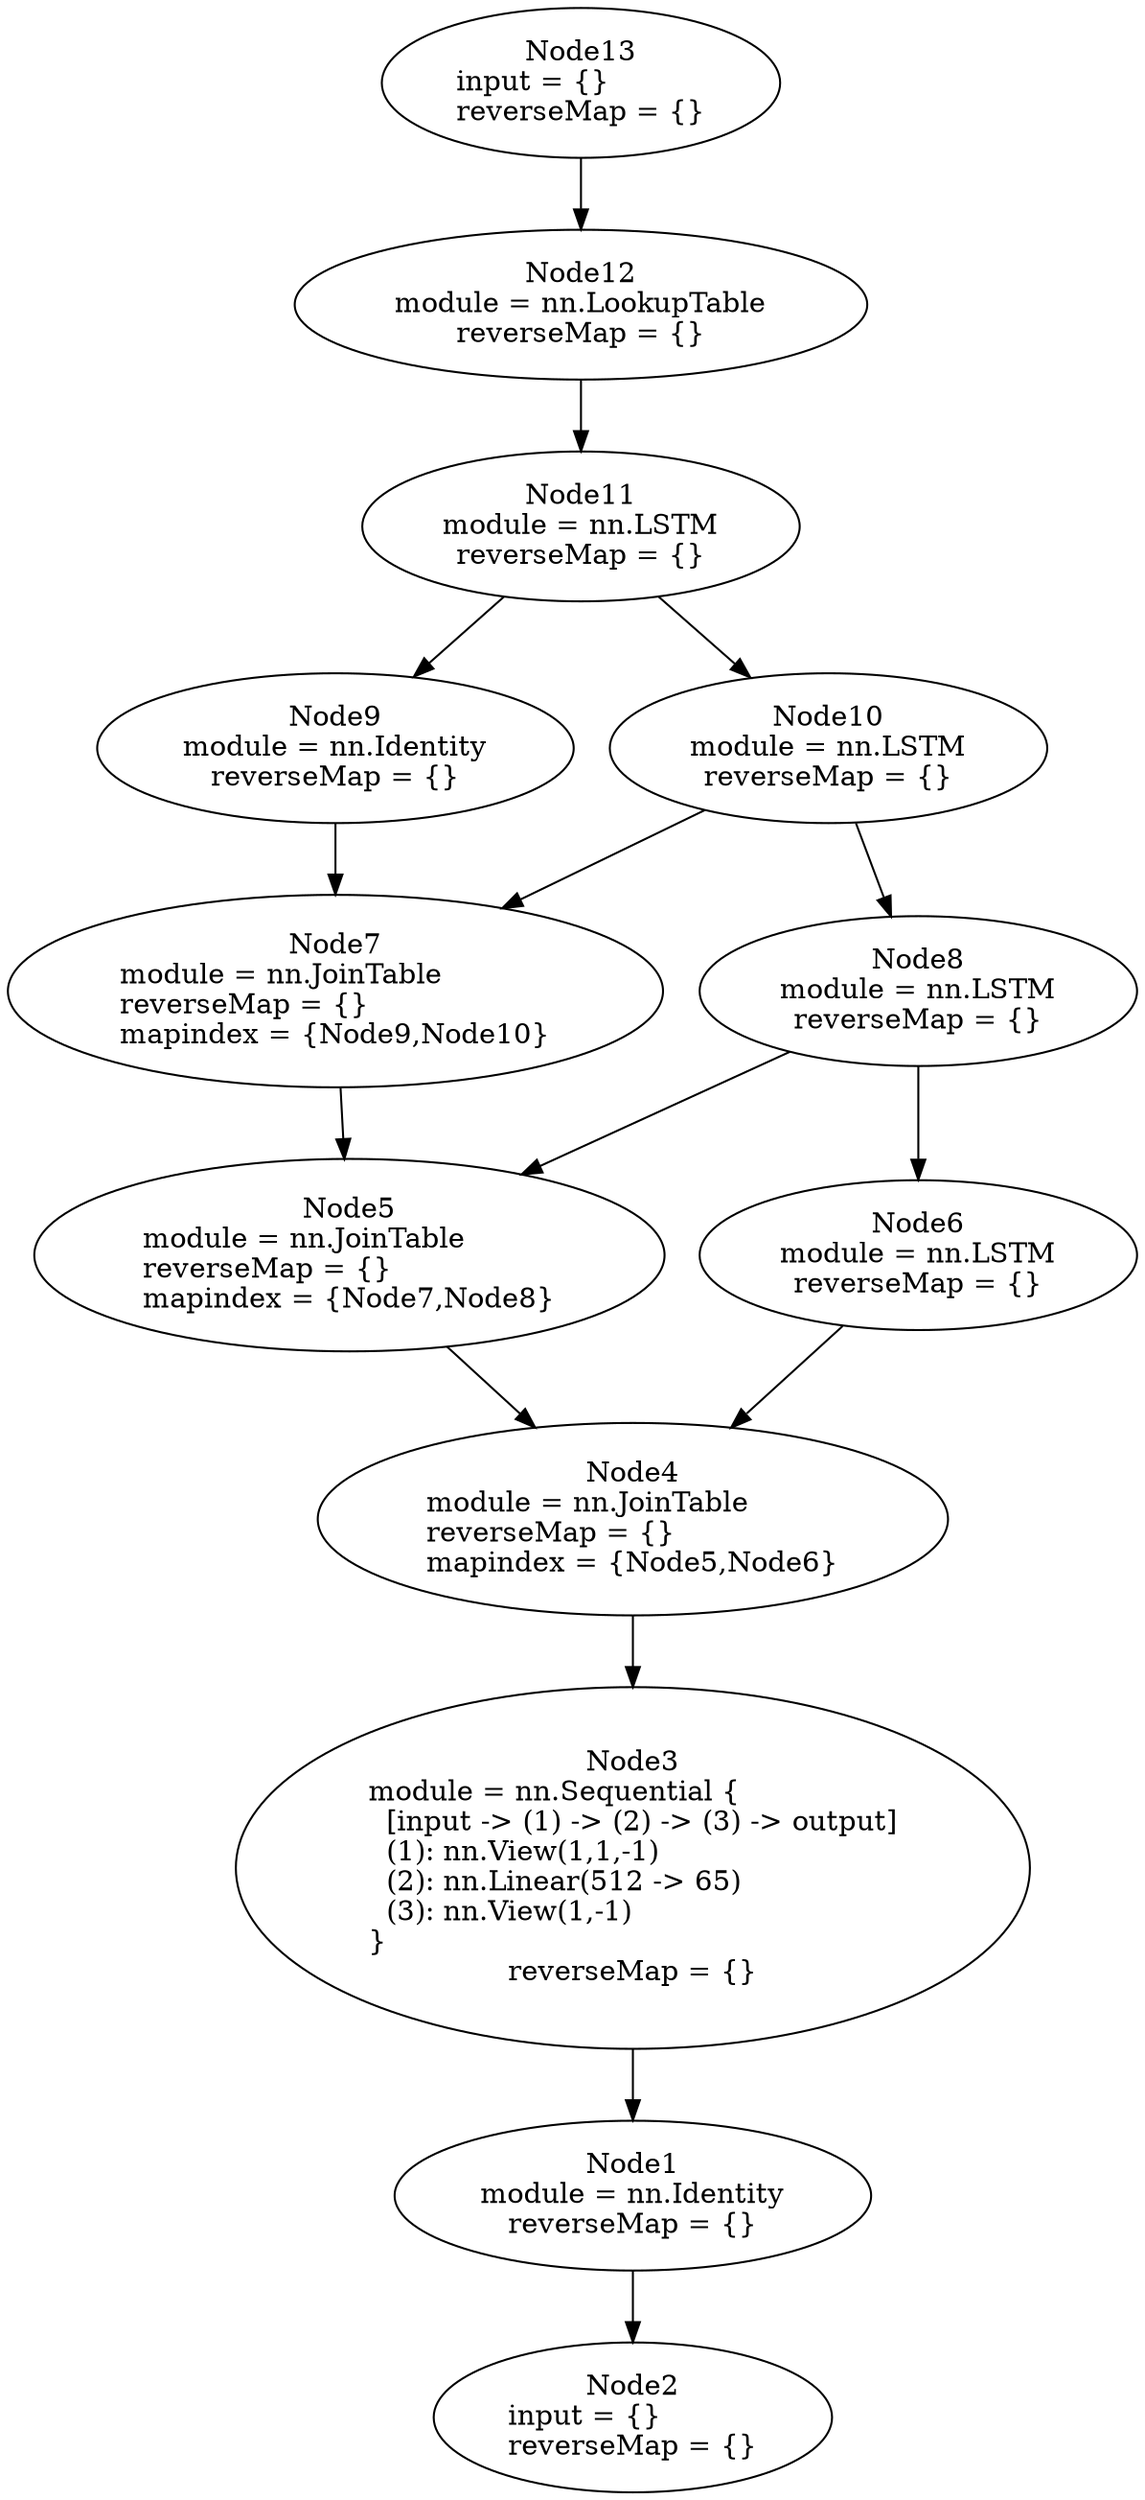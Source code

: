 digraph G {
	graph [bb="0,0,456,1250"];
	node [label="\N",
		shape=oval
	];
	n1	 [height=1.041,
		label="Node1\nmodule = nn.Identity\lreverseMap = {}",
		pos="248,150",
		tooltip="[./LanguageModelSkipCon.lua]:123_",
		width=2.6117];
	n2	 [height=1.041,
		label="Node2\ninput = {}\lreverseMap = {}",
		pos="248,38",
		tooltip="[[C]]:-1_",
		width=2.1497];
	n1 -> n2	 [pos="e,248,75.844 248,112.37 248,103.93 248,94.829 248,86.011"];
	n3	 [height=2.5142,
		label="Node3\nmodule = nn.Sequential {\l  [input -> (1) -> (2) -> (3) -> output]\l  (1): nn.View(1,1,-1)\l  (2): nn.Linear(512 -> 65)\l  (\
3): nn.View(1,-1)\l}\lreverseMap = {}",
		pos="248,315",
		tooltip="[./LanguageModelSkipCon.lua]:123_",
		width=4.3943];
	n3 -> n1	 [pos="e,248,187.52 248,224.39 248,215.14 248,206.02 248,197.53"];
	n4	 [height=1.3356,
		label="Node4\nmodule = nn.JoinTable\lreverseMap = {}\lmapindex = {Node5,Node6}",
		pos="248,490",
		tooltip="[./LanguageModelSkipCon.lua]:84_",
		width=3.4507];
	n4 -> n3	 [pos="e,248,405.79 248,441.73 248,433.59 248,424.86 248,415.93"];
	n5	 [height=1.3356,
		label="Node5\nmodule = nn.JoinTable\lreverseMap = {}\lmapindex = {Node7,Node8}",
		pos="132,622",
		tooltip="[./LanguageModelSkipCon.lua]:84_",
		width=3.4507];
	n5 -> n4	 [pos="e,208.01,535.82 171.92,576.26 181.4,565.64 191.59,554.22 201.34,543.29"];
	n6	 [height=1.041,
		label="Node6\nmodule = nn.LSTM\lreverseMap = {}",
		pos="365,622",
		tooltip="[./LanguageModelSkipCon.lua]:78_",
		width=2.5071];
	n6 -> n4	 [pos="e,288.46,535.96 333.95,586.5 322.08,573.31 308.25,557.94 295.2,543.45"];
	n7	 [height=1.3356,
		label="Node7\nmodule = nn.JoinTable\lreverseMap = {}\lmapindex = {Node9,Node10}",
		pos="128,754",
		tooltip="[./LanguageModelSkipCon.lua]:84_",
		width=3.5652];
	n7 -> n5	 [pos="e,130.54,670.48 129.46,705.7 129.71,697.54 129.97,688.99 130.23,680.6"];
	n8	 [height=1.041,
		label="Node8\nmodule = nn.LSTM\lreverseMap = {}",
		pos="365,754",
		tooltip="[./LanguageModelSkipCon.lua]:78_",
		width=2.5071];
	n8 -> n5	 [pos="e,201.9,662 312.13,723.5 282.18,706.79 244.13,685.56 210.73,666.93"];
	n8 -> n6	 [pos="e,365,659.73 365,716.44 365,702.04 365,685.32 365,670.04"];
	n9	 [height=1.041,
		label="Node9\nmodule = nn.Identity\lreverseMap = {}",
		pos="128,876",
		tooltip="[./LanguageModelSkipCon.lua]:63_",
		width=2.6117];
	n9 -> n7	 [pos="e,128,802.5 128,838.34 128,830.22 128,821.42 128,812.68"];
	n10	 [height=1.041,
		label="Node10\nmodule = nn.LSTM\lreverseMap = {}",
		pos="331,876",
		tooltip="[./LanguageModelSkipCon.lua]:78_",
		width=2.5071];
	n10 -> n7	 [pos="e,195.87,795.12 280.04,844.87 257.24,831.4 229.87,815.22 204.68,800.33"];
	n10 -> n8	 [pos="e,354.62,791.62 341.29,838.67 344.62,826.91 348.36,813.71 351.87,801.33"];
	n11	 [height=1.041,
		label="Node11\nmodule = nn.LSTM\lreverseMap = {}",
		pos="229,988",
		tooltip="[./LanguageModelSkipCon.lua]:57_",
		width=2.5071];
	n11 -> n9	 [pos="e,159.73,911.56 197.6,952.8 187.81,942.14 176.9,930.26 166.68,919.12"];
	n11 -> n10	 [pos="e,299.31,911.18 260.71,952.8 270.69,942.04 281.83,930.03 292.24,918.8"];
	n12	 [height=1.041,
		label="Node12\nmodule = nn.LookupTable\lreverseMap = {}",
		pos="229,1100",
		tooltip="[./LanguageModelSkipCon.lua]:41_",
		width=3.2079];
	n12 -> n11	 [pos="e,229,1025.8 229,1062.4 229,1053.9 229,1044.8 229,1036"];
	n13	 [height=1.041,
		label="Node13\ninput = {}\lreverseMap = {}",
		pos="229,1212",
		tooltip="[[C]]:-1_",
		width=2.1497];
	n13 -> n12	 [pos="e,229,1137.8 229,1174.4 229,1165.9 229,1156.8 229,1148"];
}
